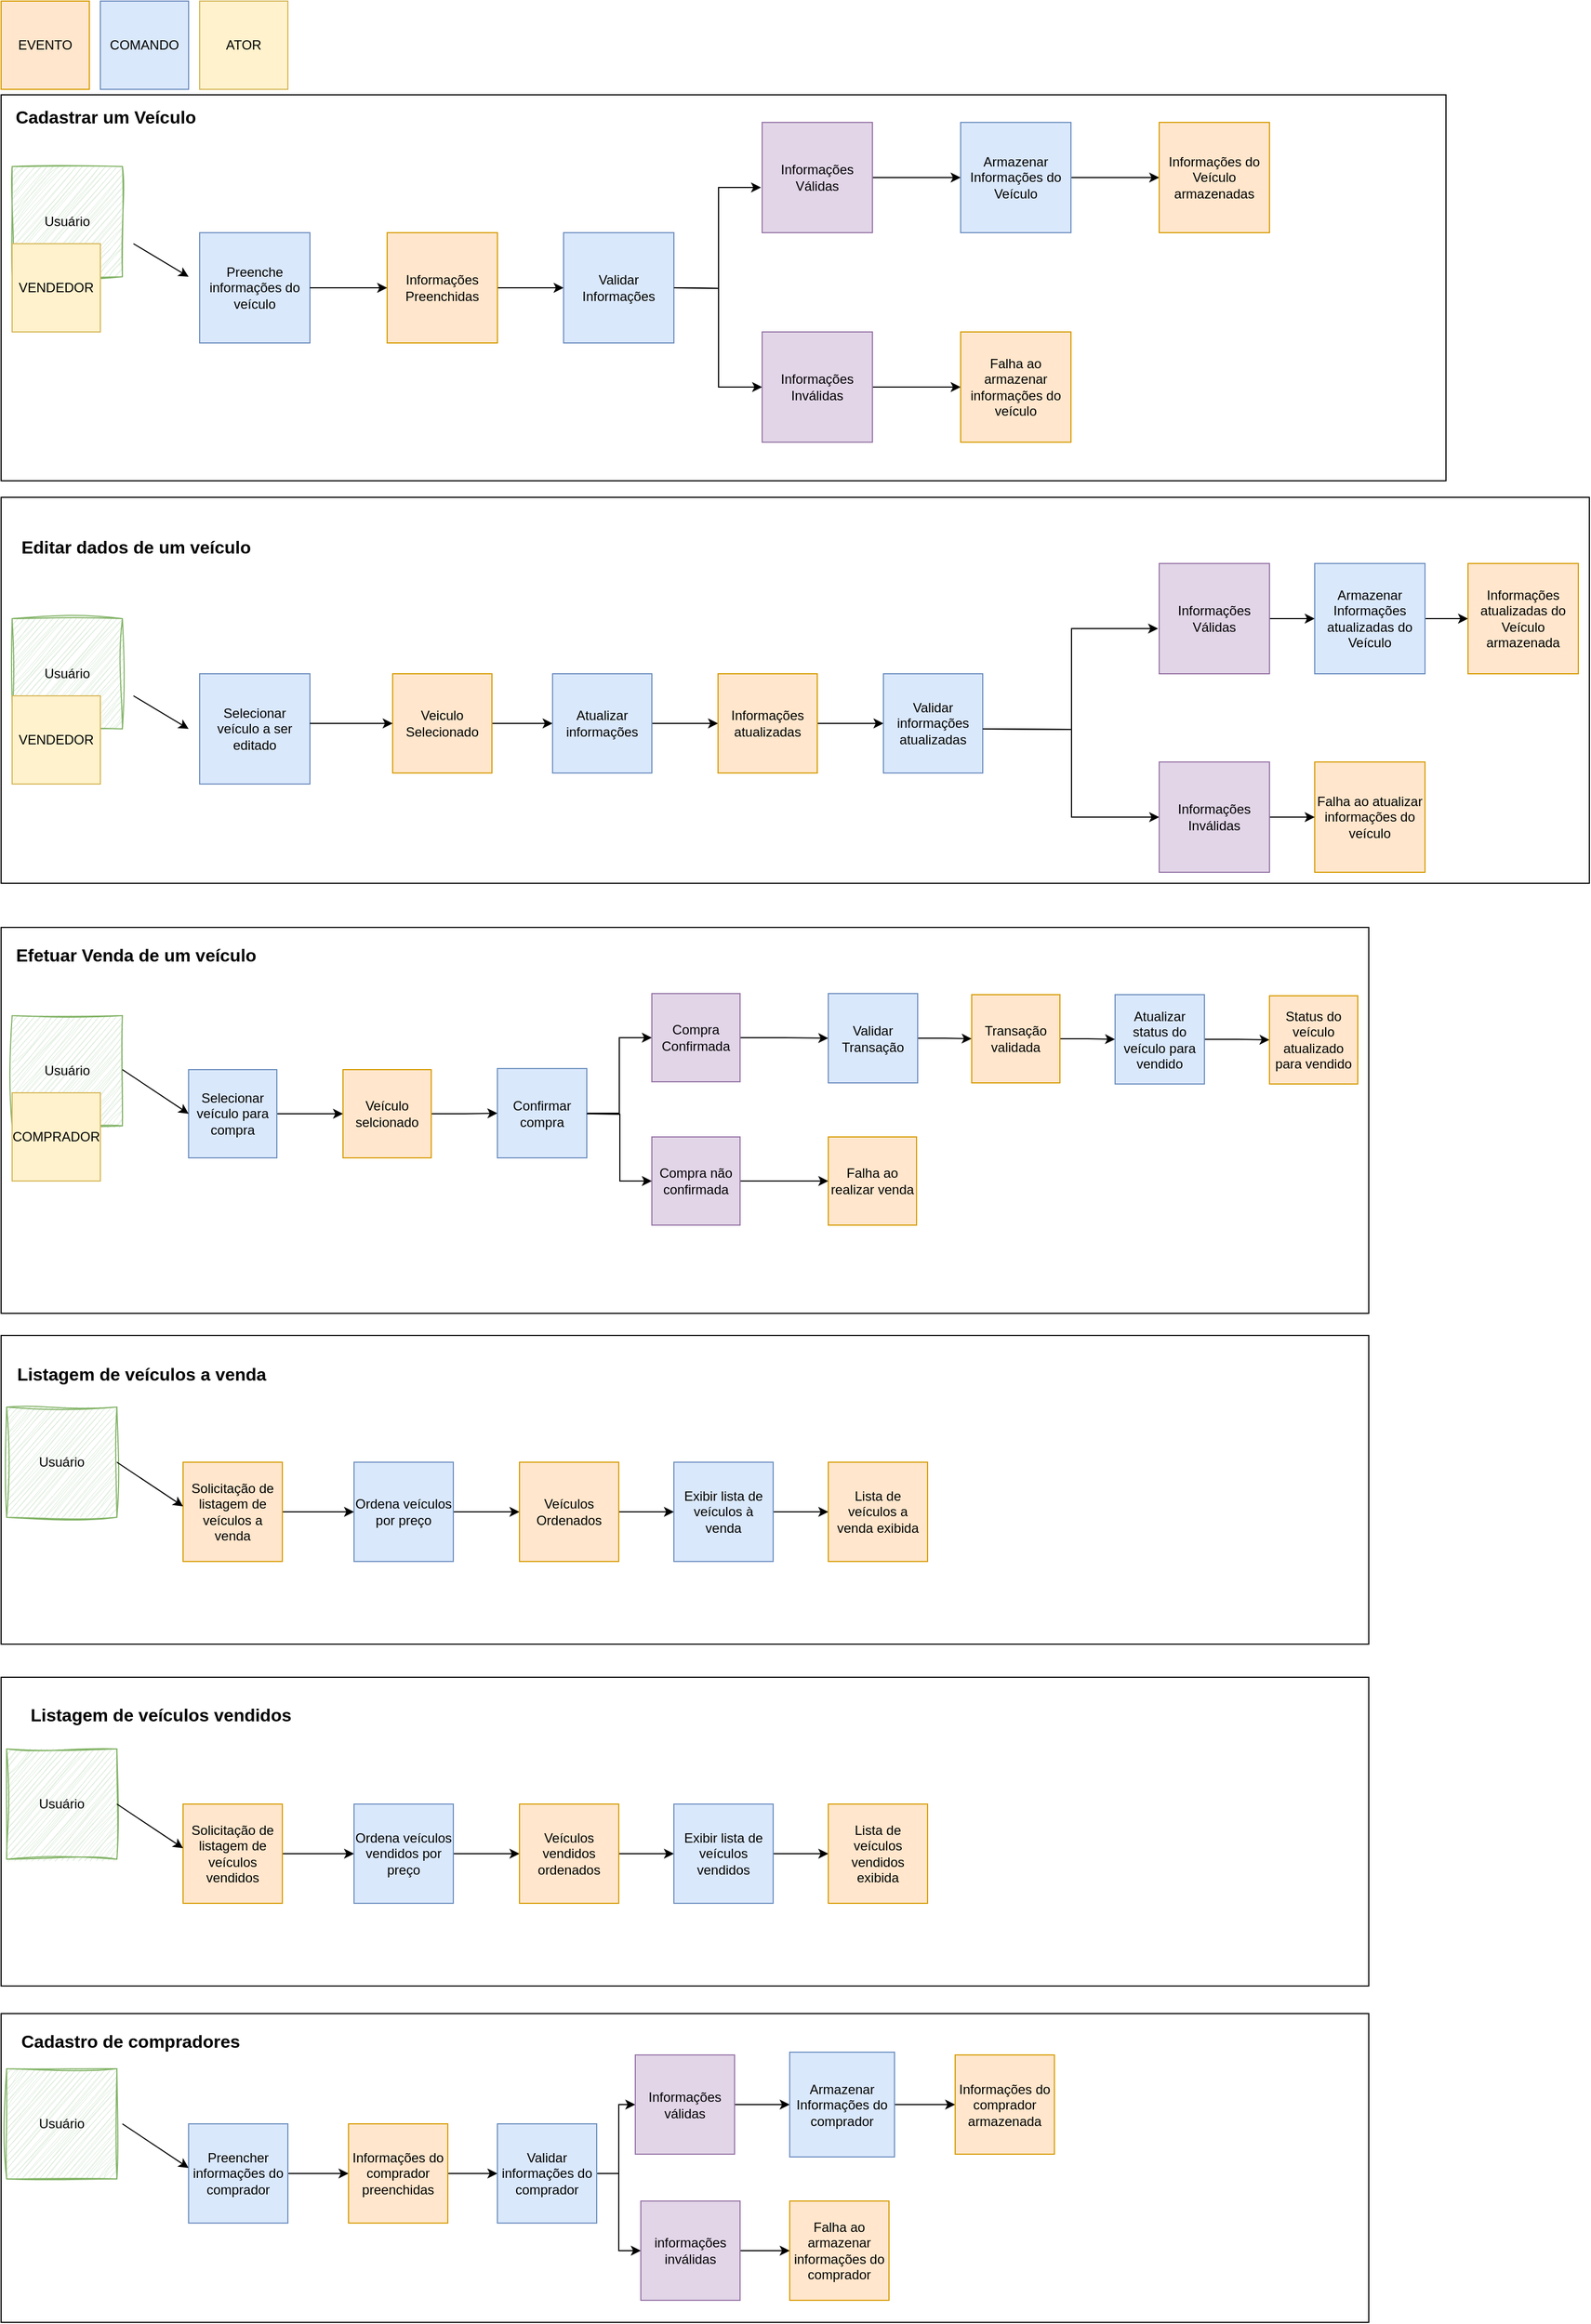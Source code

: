 <mxfile version="26.0.10">
  <diagram name="Página-1" id="9XNIr25TfZ4vL8hur0vm">
    <mxGraphModel dx="1434" dy="746" grid="1" gridSize="10" guides="1" tooltips="1" connect="1" arrows="1" fold="1" page="1" pageScale="1" pageWidth="827" pageHeight="1169" math="0" shadow="0">
      <root>
        <mxCell id="0" />
        <mxCell id="1" parent="0" />
        <mxCell id="4fs_IT_UTH7WoIQsUZHY-134" value="" style="rounded=0;whiteSpace=wrap;html=1;fillColor=default;" parent="1" vertex="1">
          <mxGeometry y="2025" width="1240" height="280" as="geometry" />
        </mxCell>
        <mxCell id="4fs_IT_UTH7WoIQsUZHY-98" value="" style="rounded=0;whiteSpace=wrap;html=1;fillColor=default;" parent="1" vertex="1">
          <mxGeometry y="1410" width="1240" height="280" as="geometry" />
        </mxCell>
        <mxCell id="4fs_IT_UTH7WoIQsUZHY-85" value="" style="rounded=0;whiteSpace=wrap;html=1;fillColor=default;" parent="1" vertex="1">
          <mxGeometry y="1040" width="1240" height="350" as="geometry" />
        </mxCell>
        <mxCell id="4fs_IT_UTH7WoIQsUZHY-57" value="" style="rounded=0;whiteSpace=wrap;html=1;fillColor=default;" parent="1" vertex="1">
          <mxGeometry y="650" width="1440" height="350" as="geometry" />
        </mxCell>
        <mxCell id="4fs_IT_UTH7WoIQsUZHY-21" value="" style="rounded=0;whiteSpace=wrap;html=1;fillColor=default;" parent="1" vertex="1">
          <mxGeometry y="285" width="1310" height="350" as="geometry" />
        </mxCell>
        <mxCell id="4fs_IT_UTH7WoIQsUZHY-1" value="EVENTO" style="whiteSpace=wrap;html=1;aspect=fixed;fillColor=#ffe6cc;strokeColor=#d79b00;" parent="1" vertex="1">
          <mxGeometry y="200" width="80" height="80" as="geometry" />
        </mxCell>
        <mxCell id="4fs_IT_UTH7WoIQsUZHY-2" value="COMANDO" style="whiteSpace=wrap;html=1;aspect=fixed;fillColor=#dae8fc;strokeColor=#6c8ebf;" parent="1" vertex="1">
          <mxGeometry x="90" y="200" width="80" height="80" as="geometry" />
        </mxCell>
        <mxCell id="4fs_IT_UTH7WoIQsUZHY-3" value="ATOR" style="whiteSpace=wrap;html=1;aspect=fixed;fillColor=#fff2cc;strokeColor=#d6b656;" parent="1" vertex="1">
          <mxGeometry x="180" y="200" width="80" height="80" as="geometry" />
        </mxCell>
        <mxCell id="4fs_IT_UTH7WoIQsUZHY-4" value="Usuário" style="whiteSpace=wrap;html=1;aspect=fixed;sketch=1;curveFitting=1;jiggle=2;fillColor=#d5e8d4;strokeColor=#82b366;" parent="1" vertex="1">
          <mxGeometry x="10" y="350" width="100" height="100" as="geometry" />
        </mxCell>
        <mxCell id="4fs_IT_UTH7WoIQsUZHY-5" value="Preenche informações do veículo" style="whiteSpace=wrap;html=1;aspect=fixed;fillColor=#dae8fc;strokeColor=#6c8ebf;" parent="1" vertex="1">
          <mxGeometry x="180" y="410" width="100" height="100" as="geometry" />
        </mxCell>
        <mxCell id="4fs_IT_UTH7WoIQsUZHY-6" value="" style="endArrow=classic;html=1;rounded=0;" parent="1" edge="1">
          <mxGeometry width="50" height="50" relative="1" as="geometry">
            <mxPoint x="120" y="420" as="sourcePoint" />
            <mxPoint x="170" y="450" as="targetPoint" />
          </mxGeometry>
        </mxCell>
        <mxCell id="4fs_IT_UTH7WoIQsUZHY-15" style="edgeStyle=orthogonalEdgeStyle;rounded=0;orthogonalLoop=1;jettySize=auto;html=1;entryX=0;entryY=0.5;entryDx=0;entryDy=0;" parent="1" target="4fs_IT_UTH7WoIQsUZHY-12" edge="1">
          <mxGeometry relative="1" as="geometry">
            <mxPoint x="610" y="460" as="sourcePoint" />
          </mxGeometry>
        </mxCell>
        <mxCell id="4fs_IT_UTH7WoIQsUZHY-39" style="edgeStyle=orthogonalEdgeStyle;rounded=0;orthogonalLoop=1;jettySize=auto;html=1;entryX=0;entryY=0.5;entryDx=0;entryDy=0;" parent="1" source="4fs_IT_UTH7WoIQsUZHY-7" target="4fs_IT_UTH7WoIQsUZHY-36" edge="1">
          <mxGeometry relative="1" as="geometry" />
        </mxCell>
        <mxCell id="4fs_IT_UTH7WoIQsUZHY-7" value="Informações Preenchidas" style="whiteSpace=wrap;html=1;aspect=fixed;fillColor=#ffe6cc;strokeColor=#d79b00;" parent="1" vertex="1">
          <mxGeometry x="350" y="410" width="100" height="100" as="geometry" />
        </mxCell>
        <mxCell id="4fs_IT_UTH7WoIQsUZHY-8" value="" style="endArrow=classic;html=1;rounded=0;entryX=0;entryY=0.5;entryDx=0;entryDy=0;" parent="1" target="4fs_IT_UTH7WoIQsUZHY-7" edge="1">
          <mxGeometry width="50" height="50" relative="1" as="geometry">
            <mxPoint x="280" y="460" as="sourcePoint" />
            <mxPoint x="350" y="500" as="targetPoint" />
          </mxGeometry>
        </mxCell>
        <mxCell id="4fs_IT_UTH7WoIQsUZHY-16" style="edgeStyle=orthogonalEdgeStyle;rounded=0;orthogonalLoop=1;jettySize=auto;html=1;entryX=0;entryY=0.5;entryDx=0;entryDy=0;" parent="1" source="4fs_IT_UTH7WoIQsUZHY-9" target="4fs_IT_UTH7WoIQsUZHY-17" edge="1">
          <mxGeometry relative="1" as="geometry">
            <mxPoint x="690" y="360" as="targetPoint" />
          </mxGeometry>
        </mxCell>
        <mxCell id="4fs_IT_UTH7WoIQsUZHY-9" value="Informações Válidas" style="whiteSpace=wrap;html=1;aspect=fixed;fillColor=#e1d5e7;strokeColor=#9673a6;" parent="1" vertex="1">
          <mxGeometry x="690" y="310" width="100" height="100" as="geometry" />
        </mxCell>
        <mxCell id="4fs_IT_UTH7WoIQsUZHY-24" style="edgeStyle=orthogonalEdgeStyle;rounded=0;orthogonalLoop=1;jettySize=auto;html=1;" parent="1" source="4fs_IT_UTH7WoIQsUZHY-12" target="4fs_IT_UTH7WoIQsUZHY-22" edge="1">
          <mxGeometry relative="1" as="geometry" />
        </mxCell>
        <mxCell id="4fs_IT_UTH7WoIQsUZHY-12" value="Informações Inválidas" style="whiteSpace=wrap;html=1;aspect=fixed;fillColor=#e1d5e7;strokeColor=#9673a6;" parent="1" vertex="1">
          <mxGeometry x="690" y="500" width="100" height="100" as="geometry" />
        </mxCell>
        <mxCell id="4fs_IT_UTH7WoIQsUZHY-19" style="edgeStyle=orthogonalEdgeStyle;rounded=0;orthogonalLoop=1;jettySize=auto;html=1;entryX=0;entryY=0.5;entryDx=0;entryDy=0;" parent="1" source="4fs_IT_UTH7WoIQsUZHY-17" target="4fs_IT_UTH7WoIQsUZHY-18" edge="1">
          <mxGeometry relative="1" as="geometry" />
        </mxCell>
        <mxCell id="4fs_IT_UTH7WoIQsUZHY-17" value="Armazenar Informações do Veículo" style="whiteSpace=wrap;html=1;aspect=fixed;fillColor=#dae8fc;strokeColor=#6c8ebf;" parent="1" vertex="1">
          <mxGeometry x="870" y="310" width="100" height="100" as="geometry" />
        </mxCell>
        <mxCell id="4fs_IT_UTH7WoIQsUZHY-18" value="Informações do Veículo armazenadas" style="whiteSpace=wrap;html=1;aspect=fixed;fillColor=#ffe6cc;strokeColor=#d79b00;" parent="1" vertex="1">
          <mxGeometry x="1050" y="310" width="100" height="100" as="geometry" />
        </mxCell>
        <mxCell id="4fs_IT_UTH7WoIQsUZHY-20" value="&lt;b&gt;&lt;font style=&quot;font-size: 16px;&quot;&gt;Cadastrar um Veículo&lt;/font&gt;&lt;/b&gt;" style="text;html=1;align=center;verticalAlign=middle;whiteSpace=wrap;rounded=0;" parent="1" vertex="1">
          <mxGeometry y="280" width="190" height="50" as="geometry" />
        </mxCell>
        <mxCell id="4fs_IT_UTH7WoIQsUZHY-22" value="Falha ao armazenar informações do veículo" style="whiteSpace=wrap;html=1;aspect=fixed;fillColor=#ffe6cc;strokeColor=#d79b00;" parent="1" vertex="1">
          <mxGeometry x="870" y="500" width="100" height="100" as="geometry" />
        </mxCell>
        <mxCell id="4fs_IT_UTH7WoIQsUZHY-25" value="VENDEDOR" style="whiteSpace=wrap;html=1;aspect=fixed;fillColor=#fff2cc;strokeColor=#d6b656;" parent="1" vertex="1">
          <mxGeometry x="10" y="420" width="80" height="80" as="geometry" />
        </mxCell>
        <mxCell id="4fs_IT_UTH7WoIQsUZHY-26" value="Usuário" style="whiteSpace=wrap;html=1;aspect=fixed;sketch=1;curveFitting=1;jiggle=2;fillColor=#d5e8d4;strokeColor=#82b366;" parent="1" vertex="1">
          <mxGeometry x="10" y="760" width="100" height="100" as="geometry" />
        </mxCell>
        <mxCell id="4fs_IT_UTH7WoIQsUZHY-27" value="Selecionar veículo a ser editado" style="whiteSpace=wrap;html=1;aspect=fixed;fillColor=#dae8fc;strokeColor=#6c8ebf;" parent="1" vertex="1">
          <mxGeometry x="180" y="810" width="100" height="100" as="geometry" />
        </mxCell>
        <mxCell id="4fs_IT_UTH7WoIQsUZHY-28" value="" style="endArrow=classic;html=1;rounded=0;" parent="1" edge="1">
          <mxGeometry width="50" height="50" relative="1" as="geometry">
            <mxPoint x="120" y="830" as="sourcePoint" />
            <mxPoint x="170" y="860" as="targetPoint" />
          </mxGeometry>
        </mxCell>
        <mxCell id="4fs_IT_UTH7WoIQsUZHY-29" value="VENDEDOR" style="whiteSpace=wrap;html=1;aspect=fixed;fillColor=#fff2cc;strokeColor=#d6b656;" parent="1" vertex="1">
          <mxGeometry x="10" y="830" width="80" height="80" as="geometry" />
        </mxCell>
        <mxCell id="4fs_IT_UTH7WoIQsUZHY-33" style="edgeStyle=orthogonalEdgeStyle;rounded=0;orthogonalLoop=1;jettySize=auto;html=1;entryX=0;entryY=0.5;entryDx=0;entryDy=0;" parent="1" source="4fs_IT_UTH7WoIQsUZHY-30" target="4fs_IT_UTH7WoIQsUZHY-32" edge="1">
          <mxGeometry relative="1" as="geometry" />
        </mxCell>
        <mxCell id="4fs_IT_UTH7WoIQsUZHY-30" value="Veiculo Selecionado" style="whiteSpace=wrap;html=1;aspect=fixed;fillColor=#ffe6cc;strokeColor=#d79b00;" parent="1" vertex="1">
          <mxGeometry x="355" y="810" width="90" height="90" as="geometry" />
        </mxCell>
        <mxCell id="4fs_IT_UTH7WoIQsUZHY-31" value="" style="endArrow=classic;html=1;rounded=0;entryX=0;entryY=0.5;entryDx=0;entryDy=0;" parent="1" target="4fs_IT_UTH7WoIQsUZHY-30" edge="1">
          <mxGeometry width="50" height="50" relative="1" as="geometry">
            <mxPoint x="280" y="855" as="sourcePoint" />
            <mxPoint x="330" y="885" as="targetPoint" />
          </mxGeometry>
        </mxCell>
        <mxCell id="4fs_IT_UTH7WoIQsUZHY-44" style="edgeStyle=orthogonalEdgeStyle;rounded=0;orthogonalLoop=1;jettySize=auto;html=1;entryX=0;entryY=0.5;entryDx=0;entryDy=0;" parent="1" source="4fs_IT_UTH7WoIQsUZHY-32" target="4fs_IT_UTH7WoIQsUZHY-43" edge="1">
          <mxGeometry relative="1" as="geometry" />
        </mxCell>
        <mxCell id="4fs_IT_UTH7WoIQsUZHY-32" value="Atualizar informações" style="whiteSpace=wrap;html=1;aspect=fixed;fillColor=#dae8fc;strokeColor=#6c8ebf;" parent="1" vertex="1">
          <mxGeometry x="500" y="810" width="90" height="90" as="geometry" />
        </mxCell>
        <mxCell id="4fs_IT_UTH7WoIQsUZHY-36" value="Validar Informações" style="whiteSpace=wrap;html=1;aspect=fixed;fillColor=#dae8fc;strokeColor=#6c8ebf;" parent="1" vertex="1">
          <mxGeometry x="510" y="410" width="100" height="100" as="geometry" />
        </mxCell>
        <mxCell id="4fs_IT_UTH7WoIQsUZHY-40" style="edgeStyle=orthogonalEdgeStyle;rounded=0;orthogonalLoop=1;jettySize=auto;html=1;entryX=-0.01;entryY=0.59;entryDx=0;entryDy=0;entryPerimeter=0;" parent="1" target="4fs_IT_UTH7WoIQsUZHY-9" edge="1">
          <mxGeometry relative="1" as="geometry">
            <mxPoint x="610" y="460" as="sourcePoint" />
          </mxGeometry>
        </mxCell>
        <mxCell id="4fs_IT_UTH7WoIQsUZHY-46" style="edgeStyle=orthogonalEdgeStyle;rounded=0;orthogonalLoop=1;jettySize=auto;html=1;entryX=0;entryY=0.5;entryDx=0;entryDy=0;" parent="1" source="4fs_IT_UTH7WoIQsUZHY-43" target="4fs_IT_UTH7WoIQsUZHY-45" edge="1">
          <mxGeometry relative="1" as="geometry" />
        </mxCell>
        <mxCell id="4fs_IT_UTH7WoIQsUZHY-43" value="Informações atualizadas" style="whiteSpace=wrap;html=1;aspect=fixed;fillColor=#ffe6cc;strokeColor=#d79b00;" parent="1" vertex="1">
          <mxGeometry x="650" y="810" width="90" height="90" as="geometry" />
        </mxCell>
        <mxCell id="4fs_IT_UTH7WoIQsUZHY-45" value="Validar informações atualizadas" style="whiteSpace=wrap;html=1;aspect=fixed;fillColor=#dae8fc;strokeColor=#6c8ebf;" parent="1" vertex="1">
          <mxGeometry x="800" y="810" width="90" height="90" as="geometry" />
        </mxCell>
        <mxCell id="4fs_IT_UTH7WoIQsUZHY-47" style="edgeStyle=orthogonalEdgeStyle;rounded=0;orthogonalLoop=1;jettySize=auto;html=1;entryX=0;entryY=0.5;entryDx=0;entryDy=0;" parent="1" target="4fs_IT_UTH7WoIQsUZHY-53" edge="1">
          <mxGeometry relative="1" as="geometry">
            <mxPoint x="890" y="860" as="sourcePoint" />
            <mxPoint x="970" y="950" as="targetPoint" />
          </mxGeometry>
        </mxCell>
        <mxCell id="4fs_IT_UTH7WoIQsUZHY-54" style="edgeStyle=orthogonalEdgeStyle;rounded=0;orthogonalLoop=1;jettySize=auto;html=1;entryX=0;entryY=0.5;entryDx=0;entryDy=0;" parent="1" source="4fs_IT_UTH7WoIQsUZHY-48" target="4fs_IT_UTH7WoIQsUZHY-49" edge="1">
          <mxGeometry relative="1" as="geometry" />
        </mxCell>
        <mxCell id="4fs_IT_UTH7WoIQsUZHY-48" value="Informações Válidas" style="whiteSpace=wrap;html=1;aspect=fixed;fillColor=#e1d5e7;strokeColor=#9673a6;" parent="1" vertex="1">
          <mxGeometry x="1050" y="710" width="100" height="100" as="geometry" />
        </mxCell>
        <mxCell id="4fs_IT_UTH7WoIQsUZHY-55" style="edgeStyle=orthogonalEdgeStyle;rounded=0;orthogonalLoop=1;jettySize=auto;html=1;entryX=0;entryY=0.5;entryDx=0;entryDy=0;" parent="1" source="4fs_IT_UTH7WoIQsUZHY-49" target="4fs_IT_UTH7WoIQsUZHY-50" edge="1">
          <mxGeometry relative="1" as="geometry" />
        </mxCell>
        <mxCell id="4fs_IT_UTH7WoIQsUZHY-49" value="Armazenar Informações atualizadas do Veículo" style="whiteSpace=wrap;html=1;aspect=fixed;fillColor=#dae8fc;strokeColor=#6c8ebf;" parent="1" vertex="1">
          <mxGeometry x="1191" y="710" width="100" height="100" as="geometry" />
        </mxCell>
        <mxCell id="4fs_IT_UTH7WoIQsUZHY-50" value="Informações atualizadas do Veículo armazenada" style="whiteSpace=wrap;html=1;aspect=fixed;fillColor=#ffe6cc;strokeColor=#d79b00;" parent="1" vertex="1">
          <mxGeometry x="1330" y="710" width="100" height="100" as="geometry" />
        </mxCell>
        <mxCell id="4fs_IT_UTH7WoIQsUZHY-51" value="Falha ao atualizar informações do veículo" style="whiteSpace=wrap;html=1;aspect=fixed;fillColor=#ffe6cc;strokeColor=#d79b00;" parent="1" vertex="1">
          <mxGeometry x="1191" y="890" width="100" height="100" as="geometry" />
        </mxCell>
        <mxCell id="4fs_IT_UTH7WoIQsUZHY-52" style="edgeStyle=orthogonalEdgeStyle;rounded=0;orthogonalLoop=1;jettySize=auto;html=1;entryX=-0.01;entryY=0.59;entryDx=0;entryDy=0;entryPerimeter=0;" parent="1" target="4fs_IT_UTH7WoIQsUZHY-48" edge="1">
          <mxGeometry relative="1" as="geometry">
            <mxPoint x="890" y="860" as="sourcePoint" />
          </mxGeometry>
        </mxCell>
        <mxCell id="4fs_IT_UTH7WoIQsUZHY-56" style="edgeStyle=orthogonalEdgeStyle;rounded=0;orthogonalLoop=1;jettySize=auto;html=1;entryX=0;entryY=0.5;entryDx=0;entryDy=0;" parent="1" source="4fs_IT_UTH7WoIQsUZHY-53" target="4fs_IT_UTH7WoIQsUZHY-51" edge="1">
          <mxGeometry relative="1" as="geometry" />
        </mxCell>
        <mxCell id="4fs_IT_UTH7WoIQsUZHY-53" value="Informações Inválidas" style="whiteSpace=wrap;html=1;aspect=fixed;fillColor=#e1d5e7;strokeColor=#9673a6;" parent="1" vertex="1">
          <mxGeometry x="1050" y="890" width="100" height="100" as="geometry" />
        </mxCell>
        <mxCell id="4fs_IT_UTH7WoIQsUZHY-58" value="&lt;b&gt;&lt;font style=&quot;font-size: 16px;&quot;&gt;Editar dados de um veículo&lt;/font&gt;&lt;/b&gt;" style="text;html=1;align=center;verticalAlign=middle;whiteSpace=wrap;rounded=0;" parent="1" vertex="1">
          <mxGeometry x="5" y="670" width="235" height="50" as="geometry" />
        </mxCell>
        <mxCell id="4fs_IT_UTH7WoIQsUZHY-59" value="Usuário" style="whiteSpace=wrap;html=1;aspect=fixed;sketch=1;curveFitting=1;jiggle=2;fillColor=#d5e8d4;strokeColor=#82b366;" parent="1" vertex="1">
          <mxGeometry x="10" y="1120" width="100" height="100" as="geometry" />
        </mxCell>
        <mxCell id="4fs_IT_UTH7WoIQsUZHY-60" value="COMPRADOR" style="whiteSpace=wrap;html=1;aspect=fixed;fillColor=#fff2cc;strokeColor=#d6b656;" parent="1" vertex="1">
          <mxGeometry x="10" y="1190" width="80" height="80" as="geometry" />
        </mxCell>
        <mxCell id="4fs_IT_UTH7WoIQsUZHY-65" style="edgeStyle=orthogonalEdgeStyle;rounded=0;orthogonalLoop=1;jettySize=auto;html=1;entryX=0;entryY=0.5;entryDx=0;entryDy=0;" parent="1" source="4fs_IT_UTH7WoIQsUZHY-61" target="4fs_IT_UTH7WoIQsUZHY-63" edge="1">
          <mxGeometry relative="1" as="geometry" />
        </mxCell>
        <mxCell id="4fs_IT_UTH7WoIQsUZHY-61" value="Selecionar veículo para compra" style="whiteSpace=wrap;html=1;aspect=fixed;fillColor=#dae8fc;strokeColor=#6c8ebf;" parent="1" vertex="1">
          <mxGeometry x="170" y="1169" width="80" height="80" as="geometry" />
        </mxCell>
        <mxCell id="4fs_IT_UTH7WoIQsUZHY-62" value="" style="endArrow=classic;html=1;rounded=0;entryX=0;entryY=0.5;entryDx=0;entryDy=0;" parent="1" target="4fs_IT_UTH7WoIQsUZHY-61" edge="1">
          <mxGeometry width="50" height="50" relative="1" as="geometry">
            <mxPoint x="110" y="1169" as="sourcePoint" />
            <mxPoint x="160" y="1199" as="targetPoint" />
          </mxGeometry>
        </mxCell>
        <mxCell id="4fs_IT_UTH7WoIQsUZHY-67" style="edgeStyle=orthogonalEdgeStyle;rounded=0;orthogonalLoop=1;jettySize=auto;html=1;entryX=0;entryY=0.5;entryDx=0;entryDy=0;" parent="1" source="4fs_IT_UTH7WoIQsUZHY-63" target="4fs_IT_UTH7WoIQsUZHY-66" edge="1">
          <mxGeometry relative="1" as="geometry" />
        </mxCell>
        <mxCell id="4fs_IT_UTH7WoIQsUZHY-63" value="Veículo selcionado" style="whiteSpace=wrap;html=1;aspect=fixed;fillColor=#ffe6cc;strokeColor=#d79b00;" parent="1" vertex="1">
          <mxGeometry x="310" y="1169" width="80" height="80" as="geometry" />
        </mxCell>
        <mxCell id="4fs_IT_UTH7WoIQsUZHY-72" style="edgeStyle=orthogonalEdgeStyle;rounded=0;orthogonalLoop=1;jettySize=auto;html=1;entryX=0;entryY=0.5;entryDx=0;entryDy=0;" parent="1" source="4fs_IT_UTH7WoIQsUZHY-66" target="4fs_IT_UTH7WoIQsUZHY-68" edge="1">
          <mxGeometry relative="1" as="geometry" />
        </mxCell>
        <mxCell id="4fs_IT_UTH7WoIQsUZHY-66" value="Confirmar compra" style="whiteSpace=wrap;html=1;aspect=fixed;fillColor=#dae8fc;strokeColor=#6c8ebf;" parent="1" vertex="1">
          <mxGeometry x="450" y="1168" width="81" height="81" as="geometry" />
        </mxCell>
        <mxCell id="4fs_IT_UTH7WoIQsUZHY-76" style="edgeStyle=orthogonalEdgeStyle;rounded=0;orthogonalLoop=1;jettySize=auto;html=1;" parent="1" source="4fs_IT_UTH7WoIQsUZHY-68" target="4fs_IT_UTH7WoIQsUZHY-75" edge="1">
          <mxGeometry relative="1" as="geometry" />
        </mxCell>
        <mxCell id="4fs_IT_UTH7WoIQsUZHY-68" value="Compra Confirmada" style="whiteSpace=wrap;html=1;aspect=fixed;fillColor=#e1d5e7;strokeColor=#9673a6;" parent="1" vertex="1">
          <mxGeometry x="590" y="1100" width="80" height="80" as="geometry" />
        </mxCell>
        <mxCell id="4fs_IT_UTH7WoIQsUZHY-84" style="edgeStyle=orthogonalEdgeStyle;rounded=0;orthogonalLoop=1;jettySize=auto;html=1;entryX=0;entryY=0.5;entryDx=0;entryDy=0;" parent="1" source="4fs_IT_UTH7WoIQsUZHY-69" target="4fs_IT_UTH7WoIQsUZHY-83" edge="1">
          <mxGeometry relative="1" as="geometry" />
        </mxCell>
        <mxCell id="4fs_IT_UTH7WoIQsUZHY-69" value="Compra não confirmada" style="whiteSpace=wrap;html=1;aspect=fixed;fillColor=#e1d5e7;strokeColor=#9673a6;" parent="1" vertex="1">
          <mxGeometry x="590" y="1230" width="80" height="80" as="geometry" />
        </mxCell>
        <mxCell id="4fs_IT_UTH7WoIQsUZHY-73" style="edgeStyle=orthogonalEdgeStyle;rounded=0;orthogonalLoop=1;jettySize=auto;html=1;entryX=0;entryY=0.5;entryDx=0;entryDy=0;" parent="1" target="4fs_IT_UTH7WoIQsUZHY-69" edge="1">
          <mxGeometry relative="1" as="geometry">
            <mxPoint x="531" y="1209" as="sourcePoint" />
            <mxPoint x="580" y="1300" as="targetPoint" />
          </mxGeometry>
        </mxCell>
        <mxCell id="4fs_IT_UTH7WoIQsUZHY-78" style="edgeStyle=orthogonalEdgeStyle;rounded=0;orthogonalLoop=1;jettySize=auto;html=1;entryX=0;entryY=0.5;entryDx=0;entryDy=0;" parent="1" source="4fs_IT_UTH7WoIQsUZHY-75" target="4fs_IT_UTH7WoIQsUZHY-77" edge="1">
          <mxGeometry relative="1" as="geometry" />
        </mxCell>
        <mxCell id="4fs_IT_UTH7WoIQsUZHY-75" value="Validar Transação" style="whiteSpace=wrap;html=1;aspect=fixed;fillColor=#dae8fc;strokeColor=#6c8ebf;" parent="1" vertex="1">
          <mxGeometry x="750" y="1100" width="81" height="81" as="geometry" />
        </mxCell>
        <mxCell id="4fs_IT_UTH7WoIQsUZHY-80" style="edgeStyle=orthogonalEdgeStyle;rounded=0;orthogonalLoop=1;jettySize=auto;html=1;entryX=0;entryY=0.5;entryDx=0;entryDy=0;" parent="1" source="4fs_IT_UTH7WoIQsUZHY-77" target="4fs_IT_UTH7WoIQsUZHY-79" edge="1">
          <mxGeometry relative="1" as="geometry" />
        </mxCell>
        <mxCell id="4fs_IT_UTH7WoIQsUZHY-77" value="Transação validada" style="whiteSpace=wrap;html=1;aspect=fixed;fillColor=#ffe6cc;strokeColor=#d79b00;" parent="1" vertex="1">
          <mxGeometry x="880" y="1101" width="80" height="80" as="geometry" />
        </mxCell>
        <mxCell id="4fs_IT_UTH7WoIQsUZHY-82" style="edgeStyle=orthogonalEdgeStyle;rounded=0;orthogonalLoop=1;jettySize=auto;html=1;entryX=0;entryY=0.5;entryDx=0;entryDy=0;" parent="1" source="4fs_IT_UTH7WoIQsUZHY-79" target="4fs_IT_UTH7WoIQsUZHY-81" edge="1">
          <mxGeometry relative="1" as="geometry" />
        </mxCell>
        <mxCell id="4fs_IT_UTH7WoIQsUZHY-79" value="Atualizar status do veículo para vendido" style="whiteSpace=wrap;html=1;aspect=fixed;fillColor=#dae8fc;strokeColor=#6c8ebf;" parent="1" vertex="1">
          <mxGeometry x="1010" y="1101" width="81" height="81" as="geometry" />
        </mxCell>
        <mxCell id="4fs_IT_UTH7WoIQsUZHY-81" value="Status do veículo atualizado para vendido" style="whiteSpace=wrap;html=1;aspect=fixed;fillColor=#ffe6cc;strokeColor=#d79b00;" parent="1" vertex="1">
          <mxGeometry x="1150" y="1102" width="80" height="80" as="geometry" />
        </mxCell>
        <mxCell id="4fs_IT_UTH7WoIQsUZHY-83" value="Falha ao realizar venda" style="whiteSpace=wrap;html=1;aspect=fixed;fillColor=#ffe6cc;strokeColor=#d79b00;" parent="1" vertex="1">
          <mxGeometry x="750" y="1230" width="80" height="80" as="geometry" />
        </mxCell>
        <mxCell id="4fs_IT_UTH7WoIQsUZHY-86" value="&lt;b&gt;&lt;font style=&quot;font-size: 16px;&quot;&gt;Efetuar Venda de um veículo&lt;/font&gt;&lt;/b&gt;" style="text;html=1;align=center;verticalAlign=middle;whiteSpace=wrap;rounded=0;" parent="1" vertex="1">
          <mxGeometry x="5" y="1040" width="235" height="50" as="geometry" />
        </mxCell>
        <mxCell id="4fs_IT_UTH7WoIQsUZHY-87" value="Usuário" style="whiteSpace=wrap;html=1;aspect=fixed;sketch=1;curveFitting=1;jiggle=2;fillColor=#d5e8d4;strokeColor=#82b366;" parent="1" vertex="1">
          <mxGeometry x="5" y="1475" width="100" height="100" as="geometry" />
        </mxCell>
        <mxCell id="4fs_IT_UTH7WoIQsUZHY-91" style="edgeStyle=orthogonalEdgeStyle;rounded=0;orthogonalLoop=1;jettySize=auto;html=1;entryX=0;entryY=0.5;entryDx=0;entryDy=0;" parent="1" source="4fs_IT_UTH7WoIQsUZHY-88" target="4fs_IT_UTH7WoIQsUZHY-90" edge="1">
          <mxGeometry relative="1" as="geometry" />
        </mxCell>
        <mxCell id="4fs_IT_UTH7WoIQsUZHY-88" value="Solicitação de listagem de veículos a venda" style="whiteSpace=wrap;html=1;aspect=fixed;fillColor=#ffe6cc;strokeColor=#d79b00;" parent="1" vertex="1">
          <mxGeometry x="165" y="1525" width="90" height="90" as="geometry" />
        </mxCell>
        <mxCell id="4fs_IT_UTH7WoIQsUZHY-89" value="" style="endArrow=classic;html=1;rounded=0;entryX=0;entryY=0.5;entryDx=0;entryDy=0;" parent="1" edge="1">
          <mxGeometry width="50" height="50" relative="1" as="geometry">
            <mxPoint x="105" y="1525" as="sourcePoint" />
            <mxPoint x="165" y="1565" as="targetPoint" />
          </mxGeometry>
        </mxCell>
        <mxCell id="4fs_IT_UTH7WoIQsUZHY-93" style="edgeStyle=orthogonalEdgeStyle;rounded=0;orthogonalLoop=1;jettySize=auto;html=1;entryX=0;entryY=0.5;entryDx=0;entryDy=0;" parent="1" source="4fs_IT_UTH7WoIQsUZHY-90" target="4fs_IT_UTH7WoIQsUZHY-92" edge="1">
          <mxGeometry relative="1" as="geometry" />
        </mxCell>
        <mxCell id="4fs_IT_UTH7WoIQsUZHY-90" value="Ordena veículos por preço" style="whiteSpace=wrap;html=1;aspect=fixed;fillColor=#dae8fc;strokeColor=#6c8ebf;" parent="1" vertex="1">
          <mxGeometry x="320" y="1525" width="90" height="90" as="geometry" />
        </mxCell>
        <mxCell id="4fs_IT_UTH7WoIQsUZHY-95" style="edgeStyle=orthogonalEdgeStyle;rounded=0;orthogonalLoop=1;jettySize=auto;html=1;entryX=0;entryY=0.5;entryDx=0;entryDy=0;" parent="1" source="4fs_IT_UTH7WoIQsUZHY-92" target="4fs_IT_UTH7WoIQsUZHY-94" edge="1">
          <mxGeometry relative="1" as="geometry" />
        </mxCell>
        <mxCell id="4fs_IT_UTH7WoIQsUZHY-92" value="Veículos Ordenados" style="whiteSpace=wrap;html=1;aspect=fixed;fillColor=#ffe6cc;strokeColor=#d79b00;" parent="1" vertex="1">
          <mxGeometry x="470" y="1525" width="90" height="90" as="geometry" />
        </mxCell>
        <mxCell id="4fs_IT_UTH7WoIQsUZHY-97" style="edgeStyle=orthogonalEdgeStyle;rounded=0;orthogonalLoop=1;jettySize=auto;html=1;entryX=0;entryY=0.5;entryDx=0;entryDy=0;" parent="1" source="4fs_IT_UTH7WoIQsUZHY-94" target="4fs_IT_UTH7WoIQsUZHY-96" edge="1">
          <mxGeometry relative="1" as="geometry" />
        </mxCell>
        <mxCell id="4fs_IT_UTH7WoIQsUZHY-94" value="Exibir lista de veículos à venda" style="whiteSpace=wrap;html=1;aspect=fixed;fillColor=#dae8fc;strokeColor=#6c8ebf;" parent="1" vertex="1">
          <mxGeometry x="610" y="1525" width="90" height="90" as="geometry" />
        </mxCell>
        <mxCell id="4fs_IT_UTH7WoIQsUZHY-96" value="Lista de veículos a venda exibida" style="whiteSpace=wrap;html=1;aspect=fixed;fillColor=#ffe6cc;strokeColor=#d79b00;" parent="1" vertex="1">
          <mxGeometry x="750" y="1525" width="90" height="90" as="geometry" />
        </mxCell>
        <mxCell id="4fs_IT_UTH7WoIQsUZHY-99" value="&lt;b&gt;&lt;font style=&quot;font-size: 16px;&quot;&gt;Listagem de veículos a venda&lt;/font&gt;&lt;/b&gt;" style="text;html=1;align=center;verticalAlign=middle;whiteSpace=wrap;rounded=0;" parent="1" vertex="1">
          <mxGeometry x="10" y="1420" width="235" height="50" as="geometry" />
        </mxCell>
        <mxCell id="4fs_IT_UTH7WoIQsUZHY-100" value="" style="rounded=0;whiteSpace=wrap;html=1;fillColor=default;" parent="1" vertex="1">
          <mxGeometry y="1720" width="1240" height="280" as="geometry" />
        </mxCell>
        <mxCell id="4fs_IT_UTH7WoIQsUZHY-101" value="Usuário" style="whiteSpace=wrap;html=1;aspect=fixed;sketch=1;curveFitting=1;jiggle=2;fillColor=#d5e8d4;strokeColor=#82b366;" parent="1" vertex="1">
          <mxGeometry x="5" y="1785" width="100" height="100" as="geometry" />
        </mxCell>
        <mxCell id="4fs_IT_UTH7WoIQsUZHY-102" style="edgeStyle=orthogonalEdgeStyle;rounded=0;orthogonalLoop=1;jettySize=auto;html=1;entryX=0;entryY=0.5;entryDx=0;entryDy=0;" parent="1" source="4fs_IT_UTH7WoIQsUZHY-103" target="4fs_IT_UTH7WoIQsUZHY-106" edge="1">
          <mxGeometry relative="1" as="geometry" />
        </mxCell>
        <mxCell id="4fs_IT_UTH7WoIQsUZHY-103" value="Solicitação de listagem de veículos vendidos" style="whiteSpace=wrap;html=1;aspect=fixed;fillColor=#ffe6cc;strokeColor=#d79b00;" parent="1" vertex="1">
          <mxGeometry x="165" y="1835" width="90" height="90" as="geometry" />
        </mxCell>
        <mxCell id="4fs_IT_UTH7WoIQsUZHY-104" value="" style="endArrow=classic;html=1;rounded=0;entryX=0;entryY=0.5;entryDx=0;entryDy=0;" parent="1" edge="1">
          <mxGeometry width="50" height="50" relative="1" as="geometry">
            <mxPoint x="105" y="1835" as="sourcePoint" />
            <mxPoint x="165" y="1875" as="targetPoint" />
          </mxGeometry>
        </mxCell>
        <mxCell id="4fs_IT_UTH7WoIQsUZHY-105" style="edgeStyle=orthogonalEdgeStyle;rounded=0;orthogonalLoop=1;jettySize=auto;html=1;entryX=0;entryY=0.5;entryDx=0;entryDy=0;" parent="1" source="4fs_IT_UTH7WoIQsUZHY-106" target="4fs_IT_UTH7WoIQsUZHY-108" edge="1">
          <mxGeometry relative="1" as="geometry" />
        </mxCell>
        <mxCell id="4fs_IT_UTH7WoIQsUZHY-106" value="Ordena veículos vendidos por preço" style="whiteSpace=wrap;html=1;aspect=fixed;fillColor=#dae8fc;strokeColor=#6c8ebf;" parent="1" vertex="1">
          <mxGeometry x="320" y="1835" width="90" height="90" as="geometry" />
        </mxCell>
        <mxCell id="4fs_IT_UTH7WoIQsUZHY-107" style="edgeStyle=orthogonalEdgeStyle;rounded=0;orthogonalLoop=1;jettySize=auto;html=1;entryX=0;entryY=0.5;entryDx=0;entryDy=0;" parent="1" source="4fs_IT_UTH7WoIQsUZHY-108" target="4fs_IT_UTH7WoIQsUZHY-110" edge="1">
          <mxGeometry relative="1" as="geometry" />
        </mxCell>
        <mxCell id="4fs_IT_UTH7WoIQsUZHY-108" value="Veículos vendidos ordenados" style="whiteSpace=wrap;html=1;aspect=fixed;fillColor=#ffe6cc;strokeColor=#d79b00;" parent="1" vertex="1">
          <mxGeometry x="470" y="1835" width="90" height="90" as="geometry" />
        </mxCell>
        <mxCell id="4fs_IT_UTH7WoIQsUZHY-109" style="edgeStyle=orthogonalEdgeStyle;rounded=0;orthogonalLoop=1;jettySize=auto;html=1;entryX=0;entryY=0.5;entryDx=0;entryDy=0;" parent="1" source="4fs_IT_UTH7WoIQsUZHY-110" target="4fs_IT_UTH7WoIQsUZHY-111" edge="1">
          <mxGeometry relative="1" as="geometry" />
        </mxCell>
        <mxCell id="4fs_IT_UTH7WoIQsUZHY-110" value="Exibir lista de veículos vendidos" style="whiteSpace=wrap;html=1;aspect=fixed;fillColor=#dae8fc;strokeColor=#6c8ebf;" parent="1" vertex="1">
          <mxGeometry x="610" y="1835" width="90" height="90" as="geometry" />
        </mxCell>
        <mxCell id="4fs_IT_UTH7WoIQsUZHY-111" value="Lista de veículos vendidos exibida" style="whiteSpace=wrap;html=1;aspect=fixed;fillColor=#ffe6cc;strokeColor=#d79b00;" parent="1" vertex="1">
          <mxGeometry x="750" y="1835" width="90" height="90" as="geometry" />
        </mxCell>
        <mxCell id="4fs_IT_UTH7WoIQsUZHY-112" value="&lt;b&gt;&lt;font style=&quot;font-size: 16px;&quot;&gt;Listagem de veículos vendidos&lt;/font&gt;&lt;/b&gt;" style="text;html=1;align=center;verticalAlign=middle;whiteSpace=wrap;rounded=0;" parent="1" vertex="1">
          <mxGeometry x="10" y="1729" width="270" height="50" as="geometry" />
        </mxCell>
        <mxCell id="4fs_IT_UTH7WoIQsUZHY-113" value="Usuário" style="whiteSpace=wrap;html=1;aspect=fixed;sketch=1;curveFitting=1;jiggle=2;fillColor=#d5e8d4;strokeColor=#82b366;" parent="1" vertex="1">
          <mxGeometry x="5" y="2075" width="100" height="100" as="geometry" />
        </mxCell>
        <mxCell id="4fs_IT_UTH7WoIQsUZHY-114" value="" style="endArrow=classic;html=1;rounded=0;entryX=0;entryY=0.5;entryDx=0;entryDy=0;" parent="1" edge="1">
          <mxGeometry width="50" height="50" relative="1" as="geometry">
            <mxPoint x="110" y="2125" as="sourcePoint" />
            <mxPoint x="170" y="2165" as="targetPoint" />
          </mxGeometry>
        </mxCell>
        <mxCell id="4fs_IT_UTH7WoIQsUZHY-117" style="edgeStyle=orthogonalEdgeStyle;rounded=0;orthogonalLoop=1;jettySize=auto;html=1;entryX=0;entryY=0.5;entryDx=0;entryDy=0;" parent="1" source="4fs_IT_UTH7WoIQsUZHY-115" target="4fs_IT_UTH7WoIQsUZHY-116" edge="1">
          <mxGeometry relative="1" as="geometry" />
        </mxCell>
        <mxCell id="4fs_IT_UTH7WoIQsUZHY-115" value="Preencher informações do comprador" style="whiteSpace=wrap;html=1;aspect=fixed;fillColor=#dae8fc;strokeColor=#6c8ebf;" parent="1" vertex="1">
          <mxGeometry x="170" y="2125" width="90" height="90" as="geometry" />
        </mxCell>
        <mxCell id="4fs_IT_UTH7WoIQsUZHY-133" style="edgeStyle=orthogonalEdgeStyle;rounded=0;orthogonalLoop=1;jettySize=auto;html=1;entryX=0;entryY=0.5;entryDx=0;entryDy=0;" parent="1" source="4fs_IT_UTH7WoIQsUZHY-116" target="4fs_IT_UTH7WoIQsUZHY-118" edge="1">
          <mxGeometry relative="1" as="geometry" />
        </mxCell>
        <mxCell id="4fs_IT_UTH7WoIQsUZHY-116" value="Informações do comprador preenchidas" style="whiteSpace=wrap;html=1;aspect=fixed;fillColor=#ffe6cc;strokeColor=#d79b00;" parent="1" vertex="1">
          <mxGeometry x="315" y="2125" width="90" height="90" as="geometry" />
        </mxCell>
        <mxCell id="4fs_IT_UTH7WoIQsUZHY-121" style="edgeStyle=orthogonalEdgeStyle;rounded=0;orthogonalLoop=1;jettySize=auto;html=1;entryX=0;entryY=0.5;entryDx=0;entryDy=0;" parent="1" source="4fs_IT_UTH7WoIQsUZHY-118" target="4fs_IT_UTH7WoIQsUZHY-119" edge="1">
          <mxGeometry relative="1" as="geometry" />
        </mxCell>
        <mxCell id="4fs_IT_UTH7WoIQsUZHY-123" style="edgeStyle=orthogonalEdgeStyle;rounded=0;orthogonalLoop=1;jettySize=auto;html=1;entryX=0;entryY=0.5;entryDx=0;entryDy=0;" parent="1" source="4fs_IT_UTH7WoIQsUZHY-118" target="4fs_IT_UTH7WoIQsUZHY-120" edge="1">
          <mxGeometry relative="1" as="geometry" />
        </mxCell>
        <mxCell id="4fs_IT_UTH7WoIQsUZHY-118" value="Validar informações do comprador" style="whiteSpace=wrap;html=1;aspect=fixed;fillColor=#dae8fc;strokeColor=#6c8ebf;" parent="1" vertex="1">
          <mxGeometry x="450" y="2125" width="90" height="90" as="geometry" />
        </mxCell>
        <mxCell id="4fs_IT_UTH7WoIQsUZHY-131" style="edgeStyle=orthogonalEdgeStyle;rounded=0;orthogonalLoop=1;jettySize=auto;html=1;entryX=0;entryY=0.5;entryDx=0;entryDy=0;" parent="1" source="4fs_IT_UTH7WoIQsUZHY-119" target="4fs_IT_UTH7WoIQsUZHY-127" edge="1">
          <mxGeometry relative="1" as="geometry" />
        </mxCell>
        <mxCell id="4fs_IT_UTH7WoIQsUZHY-119" value="Informações válidas" style="whiteSpace=wrap;html=1;aspect=fixed;fillColor=#e1d5e7;strokeColor=#9673a6;" parent="1" vertex="1">
          <mxGeometry x="575" y="2062.5" width="90" height="90" as="geometry" />
        </mxCell>
        <mxCell id="4fs_IT_UTH7WoIQsUZHY-132" style="edgeStyle=orthogonalEdgeStyle;rounded=0;orthogonalLoop=1;jettySize=auto;html=1;entryX=0;entryY=0.5;entryDx=0;entryDy=0;" parent="1" source="4fs_IT_UTH7WoIQsUZHY-120" target="4fs_IT_UTH7WoIQsUZHY-129" edge="1">
          <mxGeometry relative="1" as="geometry" />
        </mxCell>
        <mxCell id="4fs_IT_UTH7WoIQsUZHY-120" value="informações inválidas" style="whiteSpace=wrap;html=1;aspect=fixed;fillColor=#e1d5e7;strokeColor=#9673a6;" parent="1" vertex="1">
          <mxGeometry x="580" y="2195" width="90" height="90" as="geometry" />
        </mxCell>
        <mxCell id="4fs_IT_UTH7WoIQsUZHY-126" style="edgeStyle=orthogonalEdgeStyle;rounded=0;orthogonalLoop=1;jettySize=auto;html=1;entryX=0;entryY=0.5;entryDx=0;entryDy=0;" parent="1" source="4fs_IT_UTH7WoIQsUZHY-127" target="4fs_IT_UTH7WoIQsUZHY-128" edge="1">
          <mxGeometry relative="1" as="geometry" />
        </mxCell>
        <mxCell id="4fs_IT_UTH7WoIQsUZHY-127" value="Armazenar Informações do comprador" style="whiteSpace=wrap;html=1;aspect=fixed;fillColor=#dae8fc;strokeColor=#6c8ebf;" parent="1" vertex="1">
          <mxGeometry x="715" y="2060" width="95" height="95" as="geometry" />
        </mxCell>
        <mxCell id="4fs_IT_UTH7WoIQsUZHY-128" value="Informações do comprador armazenada" style="whiteSpace=wrap;html=1;aspect=fixed;fillColor=#ffe6cc;strokeColor=#d79b00;" parent="1" vertex="1">
          <mxGeometry x="865" y="2062.5" width="90" height="90" as="geometry" />
        </mxCell>
        <mxCell id="4fs_IT_UTH7WoIQsUZHY-129" value="Falha ao armazenar informações do comprador" style="whiteSpace=wrap;html=1;aspect=fixed;fillColor=#ffe6cc;strokeColor=#d79b00;" parent="1" vertex="1">
          <mxGeometry x="715" y="2195" width="90" height="90" as="geometry" />
        </mxCell>
        <mxCell id="4fs_IT_UTH7WoIQsUZHY-135" value="&lt;b&gt;&lt;font style=&quot;font-size: 16px;&quot;&gt;Cadastro de compradores&lt;/font&gt;&lt;/b&gt;" style="text;html=1;align=center;verticalAlign=middle;whiteSpace=wrap;rounded=0;" parent="1" vertex="1">
          <mxGeometry x="10" y="2025" width="215" height="50" as="geometry" />
        </mxCell>
      </root>
    </mxGraphModel>
  </diagram>
</mxfile>
